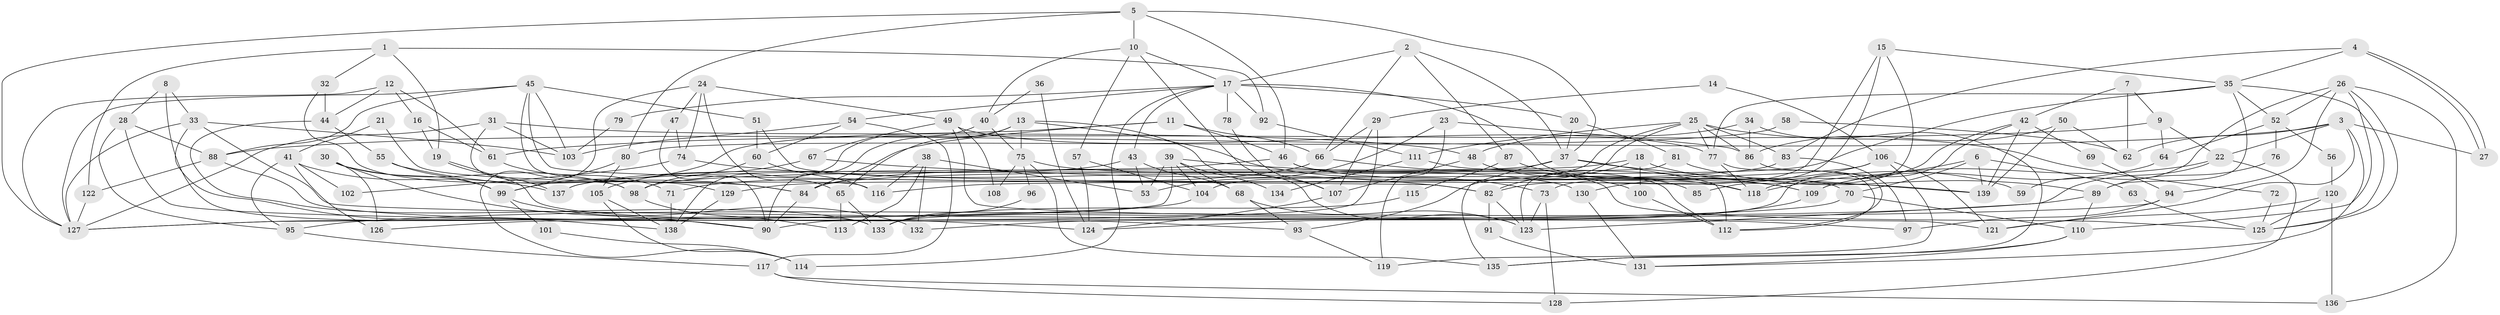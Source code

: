 // coarse degree distribution, {5: 0.18947368421052632, 4: 0.21052631578947367, 9: 0.031578947368421054, 6: 0.1368421052631579, 3: 0.12631578947368421, 2: 0.14736842105263157, 12: 0.021052631578947368, 8: 0.05263157894736842, 7: 0.07368421052631578, 10: 0.010526315789473684}
// Generated by graph-tools (version 1.1) at 2025/41/03/06/25 10:41:54]
// undirected, 139 vertices, 278 edges
graph export_dot {
graph [start="1"]
  node [color=gray90,style=filled];
  1;
  2;
  3;
  4;
  5;
  6;
  7;
  8;
  9;
  10;
  11;
  12;
  13;
  14;
  15;
  16;
  17;
  18;
  19;
  20;
  21;
  22;
  23;
  24;
  25;
  26;
  27;
  28;
  29;
  30;
  31;
  32;
  33;
  34;
  35;
  36;
  37;
  38;
  39;
  40;
  41;
  42;
  43;
  44;
  45;
  46;
  47;
  48;
  49;
  50;
  51;
  52;
  53;
  54;
  55;
  56;
  57;
  58;
  59;
  60;
  61;
  62;
  63;
  64;
  65;
  66;
  67;
  68;
  69;
  70;
  71;
  72;
  73;
  74;
  75;
  76;
  77;
  78;
  79;
  80;
  81;
  82;
  83;
  84;
  85;
  86;
  87;
  88;
  89;
  90;
  91;
  92;
  93;
  94;
  95;
  96;
  97;
  98;
  99;
  100;
  101;
  102;
  103;
  104;
  105;
  106;
  107;
  108;
  109;
  110;
  111;
  112;
  113;
  114;
  115;
  116;
  117;
  118;
  119;
  120;
  121;
  122;
  123;
  124;
  125;
  126;
  127;
  128;
  129;
  130;
  131;
  132;
  133;
  134;
  135;
  136;
  137;
  138;
  139;
  1 -- 92;
  1 -- 122;
  1 -- 19;
  1 -- 32;
  2 -- 17;
  2 -- 37;
  2 -- 66;
  2 -- 87;
  3 -- 131;
  3 -- 121;
  3 -- 22;
  3 -- 27;
  3 -- 62;
  3 -- 88;
  4 -- 27;
  4 -- 27;
  4 -- 35;
  4 -- 83;
  5 -- 127;
  5 -- 46;
  5 -- 10;
  5 -- 37;
  5 -- 80;
  6 -- 139;
  6 -- 70;
  6 -- 63;
  6 -- 118;
  7 -- 42;
  7 -- 9;
  7 -- 62;
  8 -- 33;
  8 -- 133;
  8 -- 28;
  9 -- 22;
  9 -- 61;
  9 -- 64;
  10 -- 107;
  10 -- 17;
  10 -- 40;
  10 -- 57;
  11 -- 66;
  11 -- 99;
  11 -- 46;
  11 -- 84;
  12 -- 16;
  12 -- 127;
  12 -- 44;
  12 -- 61;
  13 -- 75;
  13 -- 90;
  13 -- 65;
  13 -- 73;
  13 -- 123;
  14 -- 29;
  14 -- 106;
  15 -- 73;
  15 -- 35;
  15 -- 82;
  15 -- 85;
  16 -- 19;
  16 -- 61;
  17 -- 43;
  17 -- 20;
  17 -- 54;
  17 -- 70;
  17 -- 78;
  17 -- 79;
  17 -- 92;
  17 -- 114;
  18 -- 82;
  18 -- 100;
  18 -- 59;
  18 -- 137;
  19 -- 137;
  19 -- 93;
  20 -- 37;
  20 -- 81;
  21 -- 41;
  21 -- 84;
  22 -- 123;
  22 -- 109;
  22 -- 128;
  23 -- 86;
  23 -- 53;
  23 -- 119;
  24 -- 74;
  24 -- 65;
  24 -- 47;
  24 -- 49;
  24 -- 114;
  25 -- 93;
  25 -- 86;
  25 -- 72;
  25 -- 77;
  25 -- 83;
  25 -- 104;
  25 -- 111;
  26 -- 52;
  26 -- 94;
  26 -- 59;
  26 -- 110;
  26 -- 125;
  26 -- 136;
  28 -- 88;
  28 -- 90;
  28 -- 95;
  29 -- 107;
  29 -- 90;
  29 -- 66;
  30 -- 90;
  30 -- 98;
  30 -- 99;
  30 -- 126;
  31 -- 103;
  31 -- 98;
  31 -- 48;
  31 -- 127;
  32 -- 44;
  32 -- 129;
  33 -- 127;
  33 -- 103;
  33 -- 97;
  33 -- 138;
  34 -- 86;
  34 -- 135;
  34 -- 48;
  35 -- 77;
  35 -- 125;
  35 -- 52;
  35 -- 84;
  35 -- 89;
  36 -- 124;
  36 -- 40;
  37 -- 139;
  37 -- 98;
  37 -- 112;
  37 -- 135;
  38 -- 132;
  38 -- 116;
  38 -- 53;
  38 -- 113;
  39 -- 109;
  39 -- 127;
  39 -- 53;
  39 -- 68;
  39 -- 104;
  39 -- 134;
  40 -- 138;
  40 -- 75;
  41 -- 95;
  41 -- 137;
  41 -- 102;
  41 -- 126;
  42 -- 133;
  42 -- 118;
  42 -- 69;
  42 -- 139;
  43 -- 68;
  43 -- 53;
  43 -- 137;
  44 -- 55;
  44 -- 133;
  45 -- 127;
  45 -- 88;
  45 -- 51;
  45 -- 82;
  45 -- 103;
  45 -- 116;
  46 -- 84;
  46 -- 109;
  46 -- 125;
  47 -- 90;
  47 -- 74;
  48 -- 85;
  48 -- 107;
  49 -- 121;
  49 -- 67;
  49 -- 77;
  49 -- 108;
  50 -- 139;
  50 -- 62;
  50 -- 86;
  51 -- 118;
  51 -- 60;
  52 -- 64;
  52 -- 56;
  52 -- 76;
  54 -- 117;
  54 -- 60;
  54 -- 103;
  55 -- 84;
  55 -- 99;
  56 -- 120;
  57 -- 104;
  57 -- 124;
  58 -- 80;
  58 -- 62;
  60 -- 98;
  60 -- 116;
  61 -- 71;
  63 -- 125;
  64 -- 109;
  65 -- 113;
  65 -- 133;
  66 -- 71;
  66 -- 100;
  67 -- 105;
  67 -- 139;
  68 -- 123;
  68 -- 93;
  69 -- 94;
  70 -- 110;
  70 -- 132;
  71 -- 138;
  72 -- 125;
  73 -- 123;
  73 -- 128;
  74 -- 82;
  74 -- 102;
  75 -- 135;
  75 -- 96;
  75 -- 108;
  75 -- 130;
  76 -- 89;
  77 -- 112;
  77 -- 118;
  78 -- 107;
  79 -- 103;
  80 -- 105;
  80 -- 99;
  81 -- 123;
  81 -- 89;
  82 -- 91;
  82 -- 123;
  83 -- 97;
  83 -- 129;
  84 -- 90;
  86 -- 112;
  87 -- 118;
  87 -- 115;
  88 -- 124;
  88 -- 122;
  89 -- 95;
  89 -- 110;
  91 -- 131;
  92 -- 111;
  93 -- 119;
  94 -- 97;
  94 -- 126;
  95 -- 117;
  96 -- 133;
  98 -- 113;
  99 -- 101;
  99 -- 132;
  100 -- 112;
  101 -- 114;
  104 -- 127;
  105 -- 138;
  105 -- 114;
  106 -- 119;
  106 -- 116;
  106 -- 121;
  106 -- 130;
  107 -- 124;
  109 -- 124;
  110 -- 131;
  110 -- 135;
  111 -- 112;
  111 -- 134;
  115 -- 133;
  117 -- 128;
  117 -- 136;
  120 -- 125;
  120 -- 136;
  120 -- 121;
  122 -- 127;
  129 -- 138;
  130 -- 131;
}
